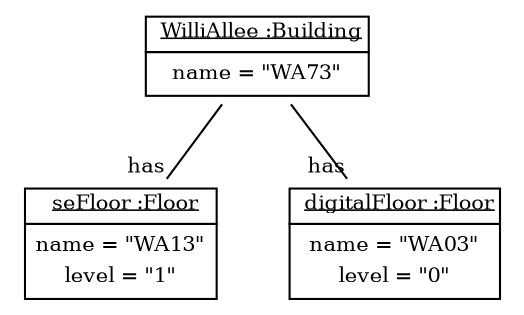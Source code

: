 graph ObjectDiagram {
   node [shape = none, fontsize = 10];
   edge [fontsize = 10];

WilliAllee [label=<<table border='0' cellborder='1' cellspacing='0'> <tr> <td> <u>WilliAllee :Building</u></td></tr><tr><td><table border='0' cellborder='0' cellspacing='0'><tr><td>name = "WA73"</td></tr></table></td></tr></table>>];
seFloor [label=<<table border='0' cellborder='1' cellspacing='0'> <tr> <td> <u>seFloor :Floor</u></td></tr><tr><td><table border='0' cellborder='0' cellspacing='0'><tr><td>name = "WA13"</td></tr><tr><td>level = "1"</td></tr></table></td></tr></table>>];
digitalFloor [label=<<table border='0' cellborder='1' cellspacing='0'> <tr> <td> <u>digitalFloor :Floor</u></td></tr><tr><td><table border='0' cellborder='0' cellspacing='0'><tr><td>name = "WA03"</td></tr><tr><td>level = "0"</td></tr></table></td></tr></table>>];

WilliAllee -- seFloor [headlabel = "has" taillabel = " "];
WilliAllee -- digitalFloor [headlabel = "has" taillabel = " "];
}
